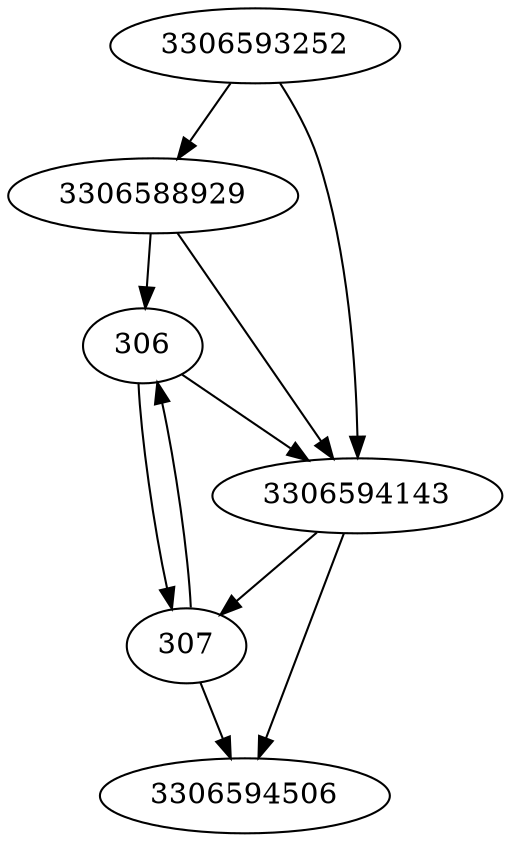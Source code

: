 strict digraph  {
3306588929;
3306593252;
3306594506;
306;
307;
3306594143;
3306588929 -> 306;
3306588929 -> 3306594143;
3306593252 -> 3306594143;
3306593252 -> 3306588929;
306 -> 3306594143;
306 -> 307;
307 -> 3306594506;
307 -> 306;
3306594143 -> 307;
3306594143 -> 3306594506;
}
